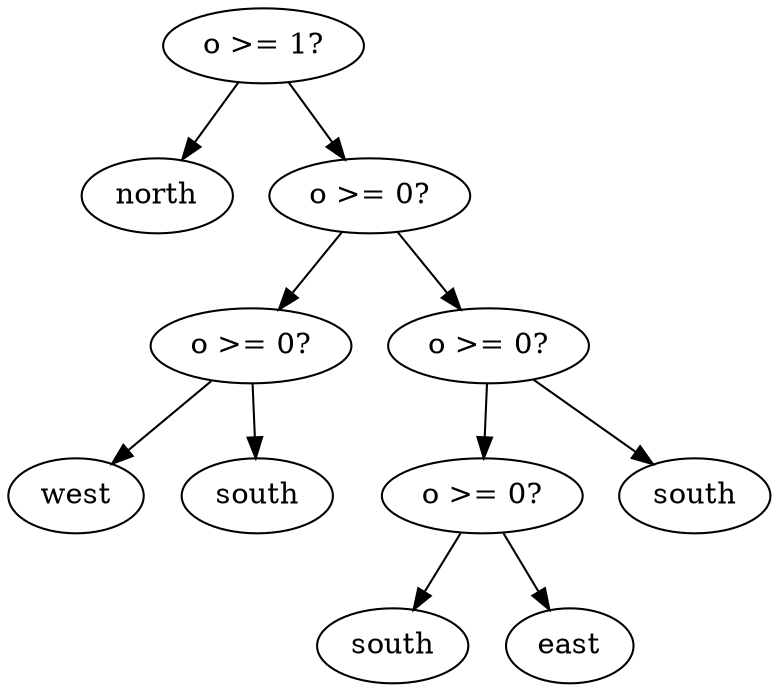 digraph tree {
    "0x0" [label="o >= 1?"];
    "0x1" [label="north"];
    "0x2" [label="o >= 0?"];
    "0x3" [label="o >= 0?"];
    "0x4" [label="west"];
    "0x5" [label="south"];
    "0x6" [label="o >= 0?"];
    "0x7" [label="o >= 0?"];
    "0x8" [label="south"];
    "0x9" [label="east"];
    "0xa" [label="south"];
    "0x0" -> "0x1";
    "0x0" -> "0x2";
    "0x2" -> "0x3";
    "0x2" -> "0x6";
    "0x3" -> "0x4";
    "0x3" -> "0x5";
    "0x6" -> "0x7";
    "0x6" -> "0xa";
    "0x7" -> "0x8";
    "0x7" -> "0x9";
}
